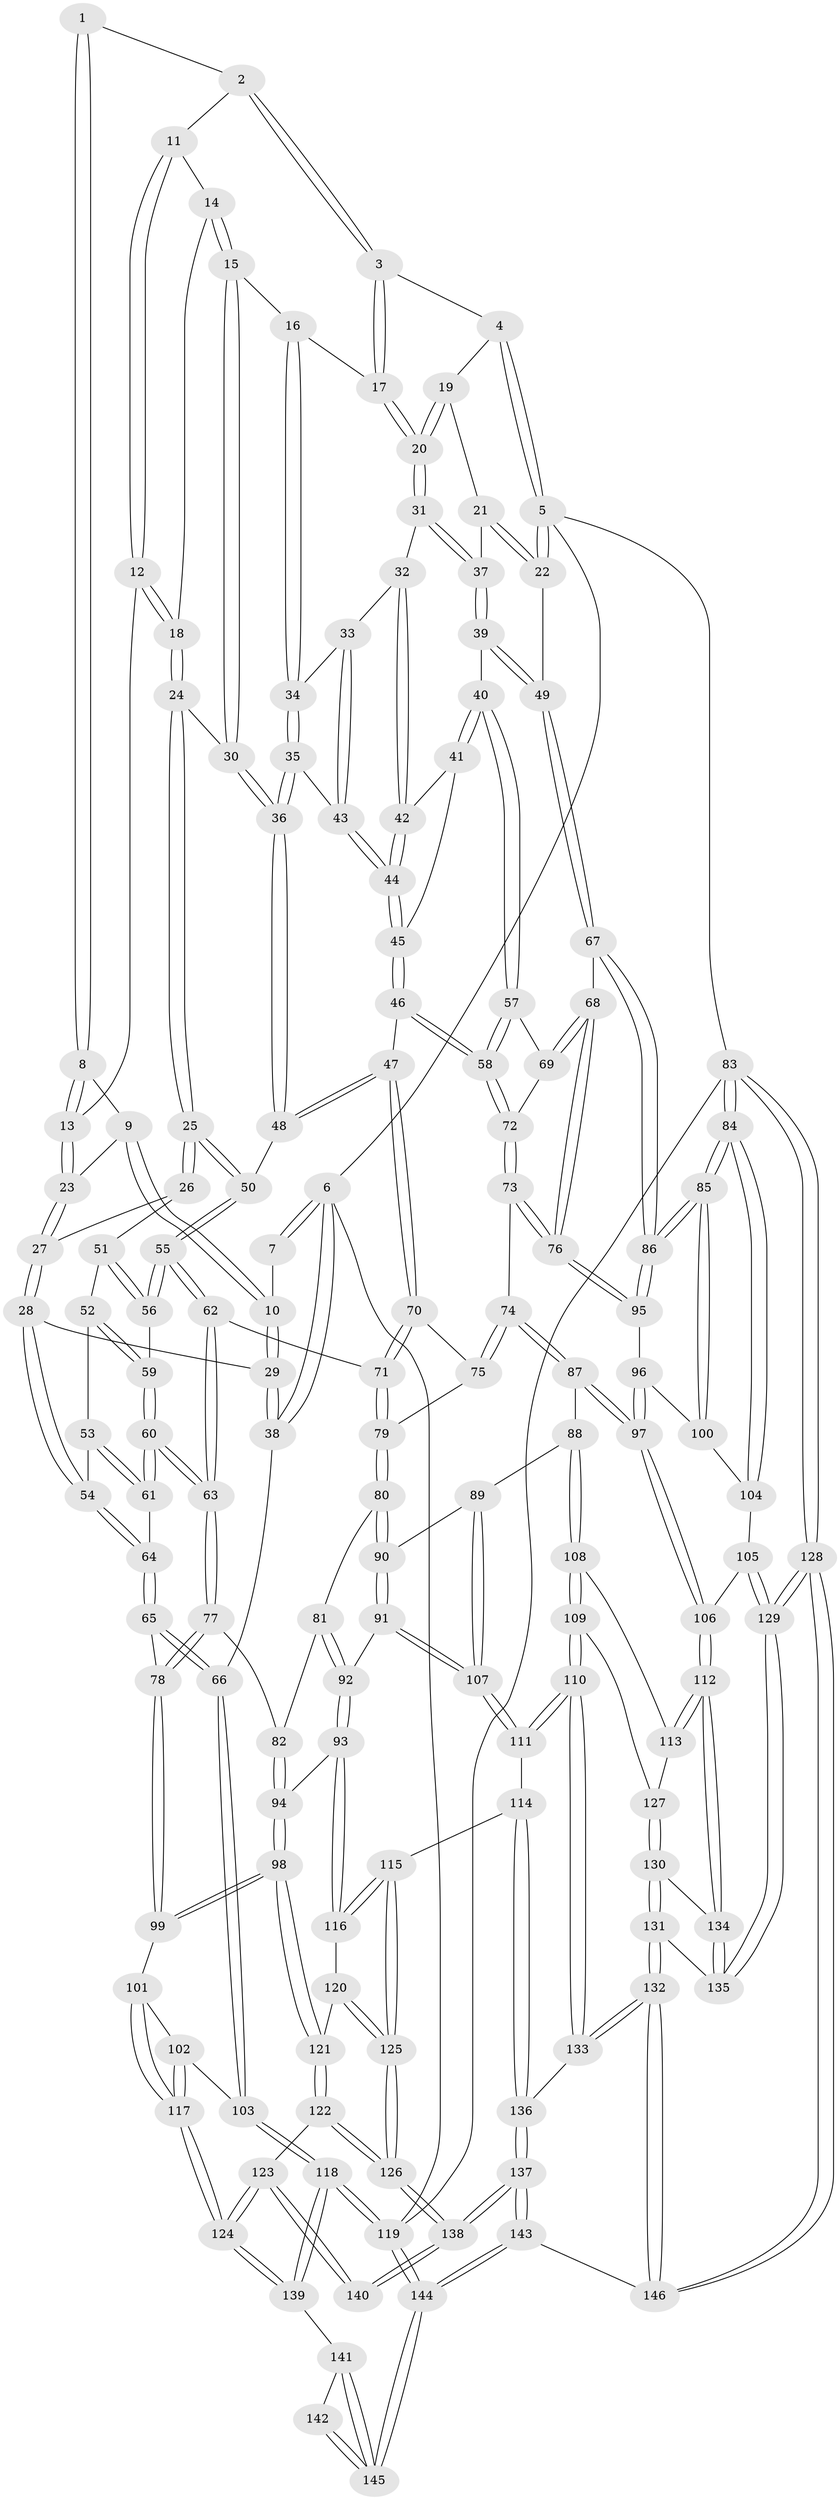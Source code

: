 // coarse degree distribution, {3: 0.12745098039215685, 4: 0.2647058823529412, 5: 0.4117647058823529, 2: 0.0196078431372549, 6: 0.14705882352941177, 7: 0.0196078431372549, 11: 0.00980392156862745}
// Generated by graph-tools (version 1.1) at 2025/04/03/04/25 22:04:46]
// undirected, 146 vertices, 362 edges
graph export_dot {
graph [start="1"]
  node [color=gray90,style=filled];
  1 [pos="+0.3034963589944347+0"];
  2 [pos="+0.31561575555101395+0"];
  3 [pos="+0.6553332803381059+0"];
  4 [pos="+0.7986698483248347+0"];
  5 [pos="+1+0"];
  6 [pos="+0+0"];
  7 [pos="+0.24382173019022144+0"];
  8 [pos="+0.23930931446126769+0"];
  9 [pos="+0.17709203690203904+0.07648527755397161"];
  10 [pos="+0.13225244867832117+0.0961542224613383"];
  11 [pos="+0.3401334259921643+0"];
  12 [pos="+0.3344187208533018+0.07235978980638637"];
  13 [pos="+0.27009245723591035+0.09517211394617811"];
  14 [pos="+0.42813273222289294+0.028878164506243753"];
  15 [pos="+0.4918306448469222+0.08630439003833941"];
  16 [pos="+0.5792492049005344+0.033448085637768785"];
  17 [pos="+0.6426222701436708+0"];
  18 [pos="+0.35517684153293594+0.09154329101679586"];
  19 [pos="+0.803152316742593+0.07575683540340451"];
  20 [pos="+0.7459395417238367+0.12132923912998825"];
  21 [pos="+0.8793107387086909+0.11543975974893791"];
  22 [pos="+1+0"];
  23 [pos="+0.2700869296003959+0.09517703315196598"];
  24 [pos="+0.41866989527350906+0.17794070671035586"];
  25 [pos="+0.3631719865688826+0.21270523794951793"];
  26 [pos="+0.3058313323814341+0.21818647947148037"];
  27 [pos="+0.2608896215100748+0.1787914967360319"];
  28 [pos="+0.04513458929568093+0.17812696202833128"];
  29 [pos="+0.028631936614200458+0.16458033140695022"];
  30 [pos="+0.4313557804337837+0.17774884907569174"];
  31 [pos="+0.7422385248217043+0.13280955836783084"];
  32 [pos="+0.7263650282719779+0.13981666675083185"];
  33 [pos="+0.6730023078285112+0.1444349388317409"];
  34 [pos="+0.6088972017118646+0.09441519906580374"];
  35 [pos="+0.5733341930872808+0.1922168186913656"];
  36 [pos="+0.4986241840943507+0.2423521999734985"];
  37 [pos="+0.8293988658359764+0.20192649588598816"];
  38 [pos="+0+0.05888161049853144"];
  39 [pos="+0.8385474588372238+0.2592214235415332"];
  40 [pos="+0.8349325459477811+0.2629485817426715"];
  41 [pos="+0.747269193960057+0.23923458335033945"];
  42 [pos="+0.724894803128947+0.20119797443206872"];
  43 [pos="+0.6526788181742461+0.22060795852210227"];
  44 [pos="+0.6593626186159015+0.24467486920838663"];
  45 [pos="+0.6607169477308538+0.26035690769648634"];
  46 [pos="+0.6447230319871047+0.31255944265404756"];
  47 [pos="+0.5378912047435062+0.31324948436394096"];
  48 [pos="+0.5065617438919918+0.2655793001180783"];
  49 [pos="+1+0.2812911487245141"];
  50 [pos="+0.37261690606402886+0.3480473073291387"];
  51 [pos="+0.298483483212505+0.2296422819576555"];
  52 [pos="+0.26574520160768916+0.2727058196669792"];
  53 [pos="+0.22087457873463992+0.28759293645494044"];
  54 [pos="+0.10049258199430319+0.26238672638172017"];
  55 [pos="+0.3725225837888051+0.3483371185780273"];
  56 [pos="+0.32798983110115537+0.32679534903540863"];
  57 [pos="+0.8302570061054377+0.2729093123121578"];
  58 [pos="+0.6844938876321442+0.353184771892531"];
  59 [pos="+0.2844696844058141+0.3173282670230339"];
  60 [pos="+0.2549325713475111+0.4491086217478013"];
  61 [pos="+0.24081610459641417+0.43228117005431305"];
  62 [pos="+0.37572864600715195+0.43801353857286357"];
  63 [pos="+0.2658675074703954+0.4706677309629589"];
  64 [pos="+0.11220758597265215+0.34275909780481234"];
  65 [pos="+0.034303314356073734+0.4771380436088076"];
  66 [pos="+0+0.5071143020511966"];
  67 [pos="+1+0.35263874194861855"];
  68 [pos="+0.8622686446728303+0.4339356059744547"];
  69 [pos="+0.8396968355912692+0.37550187836144583"];
  70 [pos="+0.5354442274708541+0.3201268648208811"];
  71 [pos="+0.41380641946796676+0.44968315449693474"];
  72 [pos="+0.6900249669029196+0.38189018900327315"];
  73 [pos="+0.6897574632002795+0.48388127344024523"];
  74 [pos="+0.6619610453520693+0.5027682879893985"];
  75 [pos="+0.5849045989987631+0.47792238554546945"];
  76 [pos="+0.8171468440205996+0.5087720570146156"];
  77 [pos="+0.24351304667208382+0.5110204133505148"];
  78 [pos="+0.20055260206750977+0.5597024180877088"];
  79 [pos="+0.45919537054482196+0.5005368233884648"];
  80 [pos="+0.459256560729533+0.5059964768607884"];
  81 [pos="+0.4136546423971811+0.5695644705937398"];
  82 [pos="+0.36633233014334965+0.588067408479247"];
  83 [pos="+1+1"];
  84 [pos="+1+0.9268812362644847"];
  85 [pos="+1+0.6499115932924235"];
  86 [pos="+1+0.5522987641368895"];
  87 [pos="+0.63403187761069+0.6204290334342544"];
  88 [pos="+0.6058188453180423+0.6331770489567798"];
  89 [pos="+0.563838323587784+0.63621678059257"];
  90 [pos="+0.5089016961083249+0.6105201453891926"];
  91 [pos="+0.4273858957389494+0.6696598432919971"];
  92 [pos="+0.4184595745156159+0.6720851751785293"];
  93 [pos="+0.39956109656352023+0.6858023777011086"];
  94 [pos="+0.36211127809158533+0.662079693732748"];
  95 [pos="+0.8413352891253428+0.5515947320419778"];
  96 [pos="+0.841267699687108+0.552485953125684"];
  97 [pos="+0.7362620099327878+0.7097919859677334"];
  98 [pos="+0.2070176650344937+0.6420165081669668"];
  99 [pos="+0.1966616089340871+0.6282420985103107"];
  100 [pos="+0.894122526315423+0.6558154394047887"];
  101 [pos="+0.14191966996967348+0.6534076369084955"];
  102 [pos="+0+0.6612803478600475"];
  103 [pos="+0+0.6090715943099517"];
  104 [pos="+0.8664353033503533+0.7442311344255845"];
  105 [pos="+0.8276134665743385+0.7554326671609699"];
  106 [pos="+0.7450013249432492+0.7386770905570059"];
  107 [pos="+0.5157466046256501+0.7158845048562694"];
  108 [pos="+0.600069914379594+0.6781985664250999"];
  109 [pos="+0.5510655582831993+0.7851105600173037"];
  110 [pos="+0.5186075210295623+0.7861766517777123"];
  111 [pos="+0.5147645148793356+0.7836070073086432"];
  112 [pos="+0.7433122862045144+0.7412205191626986"];
  113 [pos="+0.618031751420769+0.765835441163194"];
  114 [pos="+0.5064149660899782+0.783776716340806"];
  115 [pos="+0.401583378177203+0.7545536148588051"];
  116 [pos="+0.397816907010244+0.7216229144394083"];
  117 [pos="+0.07283107407595855+0.8005279180978094"];
  118 [pos="+0+1"];
  119 [pos="+0+1"];
  120 [pos="+0.25770591171924817+0.7237738894751359"];
  121 [pos="+0.21913587361596726+0.6898710092911347"];
  122 [pos="+0.19469564693014865+0.775481567155563"];
  123 [pos="+0.16992299242923997+0.8171957668968023"];
  124 [pos="+0.06732300721381594+0.8890403022635615"];
  125 [pos="+0.34411701726545263+0.8306876885369971"];
  126 [pos="+0.3391488405007812+0.8636792448654794"];
  127 [pos="+0.5817698207465204+0.7928216030517982"];
  128 [pos="+1+1"];
  129 [pos="+0.8698451682980947+0.9859418841266284"];
  130 [pos="+0.6111842451840049+0.835184444149491"];
  131 [pos="+0.5991154226729715+0.9596754441195924"];
  132 [pos="+0.597594073745839+0.9618109196992688"];
  133 [pos="+0.5196912065974+0.902818796634666"];
  134 [pos="+0.7228985578088857+0.8130648961057189"];
  135 [pos="+0.729923152464551+0.8783301989988939"];
  136 [pos="+0.3853266817537148+0.9129327940956202"];
  137 [pos="+0.3787914922431922+0.9147957787587916"];
  138 [pos="+0.33908520601611036+0.8727008367004887"];
  139 [pos="+0.062324518476010324+0.8973781359415128"];
  140 [pos="+0.30212324352669884+0.8835250705481613"];
  141 [pos="+0.19397742726377484+0.9207732595566412"];
  142 [pos="+0.28718571886208305+0.8936585024036734"];
  143 [pos="+0.3947726250819121+1"];
  144 [pos="+0.24849462561183547+1"];
  145 [pos="+0.23925628044002956+1"];
  146 [pos="+0.603178180901498+1"];
  1 -- 2;
  1 -- 8;
  1 -- 8;
  2 -- 3;
  2 -- 3;
  2 -- 11;
  3 -- 4;
  3 -- 17;
  3 -- 17;
  4 -- 5;
  4 -- 5;
  4 -- 19;
  5 -- 6;
  5 -- 22;
  5 -- 22;
  5 -- 83;
  6 -- 7;
  6 -- 7;
  6 -- 38;
  6 -- 38;
  6 -- 119;
  7 -- 10;
  8 -- 9;
  8 -- 13;
  8 -- 13;
  9 -- 10;
  9 -- 10;
  9 -- 23;
  10 -- 29;
  10 -- 29;
  11 -- 12;
  11 -- 12;
  11 -- 14;
  12 -- 13;
  12 -- 18;
  12 -- 18;
  13 -- 23;
  13 -- 23;
  14 -- 15;
  14 -- 15;
  14 -- 18;
  15 -- 16;
  15 -- 30;
  15 -- 30;
  16 -- 17;
  16 -- 34;
  16 -- 34;
  17 -- 20;
  17 -- 20;
  18 -- 24;
  18 -- 24;
  19 -- 20;
  19 -- 20;
  19 -- 21;
  20 -- 31;
  20 -- 31;
  21 -- 22;
  21 -- 22;
  21 -- 37;
  22 -- 49;
  23 -- 27;
  23 -- 27;
  24 -- 25;
  24 -- 25;
  24 -- 30;
  25 -- 26;
  25 -- 26;
  25 -- 50;
  25 -- 50;
  26 -- 27;
  26 -- 51;
  27 -- 28;
  27 -- 28;
  28 -- 29;
  28 -- 54;
  28 -- 54;
  29 -- 38;
  29 -- 38;
  30 -- 36;
  30 -- 36;
  31 -- 32;
  31 -- 37;
  31 -- 37;
  32 -- 33;
  32 -- 42;
  32 -- 42;
  33 -- 34;
  33 -- 43;
  33 -- 43;
  34 -- 35;
  34 -- 35;
  35 -- 36;
  35 -- 36;
  35 -- 43;
  36 -- 48;
  36 -- 48;
  37 -- 39;
  37 -- 39;
  38 -- 66;
  39 -- 40;
  39 -- 49;
  39 -- 49;
  40 -- 41;
  40 -- 41;
  40 -- 57;
  40 -- 57;
  41 -- 42;
  41 -- 45;
  42 -- 44;
  42 -- 44;
  43 -- 44;
  43 -- 44;
  44 -- 45;
  44 -- 45;
  45 -- 46;
  45 -- 46;
  46 -- 47;
  46 -- 58;
  46 -- 58;
  47 -- 48;
  47 -- 48;
  47 -- 70;
  47 -- 70;
  48 -- 50;
  49 -- 67;
  49 -- 67;
  50 -- 55;
  50 -- 55;
  51 -- 52;
  51 -- 56;
  51 -- 56;
  52 -- 53;
  52 -- 59;
  52 -- 59;
  53 -- 54;
  53 -- 61;
  53 -- 61;
  54 -- 64;
  54 -- 64;
  55 -- 56;
  55 -- 56;
  55 -- 62;
  55 -- 62;
  56 -- 59;
  57 -- 58;
  57 -- 58;
  57 -- 69;
  58 -- 72;
  58 -- 72;
  59 -- 60;
  59 -- 60;
  60 -- 61;
  60 -- 61;
  60 -- 63;
  60 -- 63;
  61 -- 64;
  62 -- 63;
  62 -- 63;
  62 -- 71;
  63 -- 77;
  63 -- 77;
  64 -- 65;
  64 -- 65;
  65 -- 66;
  65 -- 66;
  65 -- 78;
  66 -- 103;
  66 -- 103;
  67 -- 68;
  67 -- 86;
  67 -- 86;
  68 -- 69;
  68 -- 69;
  68 -- 76;
  68 -- 76;
  69 -- 72;
  70 -- 71;
  70 -- 71;
  70 -- 75;
  71 -- 79;
  71 -- 79;
  72 -- 73;
  72 -- 73;
  73 -- 74;
  73 -- 76;
  73 -- 76;
  74 -- 75;
  74 -- 75;
  74 -- 87;
  74 -- 87;
  75 -- 79;
  76 -- 95;
  76 -- 95;
  77 -- 78;
  77 -- 78;
  77 -- 82;
  78 -- 99;
  78 -- 99;
  79 -- 80;
  79 -- 80;
  80 -- 81;
  80 -- 90;
  80 -- 90;
  81 -- 82;
  81 -- 92;
  81 -- 92;
  82 -- 94;
  82 -- 94;
  83 -- 84;
  83 -- 84;
  83 -- 128;
  83 -- 128;
  83 -- 119;
  84 -- 85;
  84 -- 85;
  84 -- 104;
  84 -- 104;
  85 -- 86;
  85 -- 86;
  85 -- 100;
  85 -- 100;
  86 -- 95;
  86 -- 95;
  87 -- 88;
  87 -- 97;
  87 -- 97;
  88 -- 89;
  88 -- 108;
  88 -- 108;
  89 -- 90;
  89 -- 107;
  89 -- 107;
  90 -- 91;
  90 -- 91;
  91 -- 92;
  91 -- 107;
  91 -- 107;
  92 -- 93;
  92 -- 93;
  93 -- 94;
  93 -- 116;
  93 -- 116;
  94 -- 98;
  94 -- 98;
  95 -- 96;
  96 -- 97;
  96 -- 97;
  96 -- 100;
  97 -- 106;
  97 -- 106;
  98 -- 99;
  98 -- 99;
  98 -- 121;
  98 -- 121;
  99 -- 101;
  100 -- 104;
  101 -- 102;
  101 -- 117;
  101 -- 117;
  102 -- 103;
  102 -- 117;
  102 -- 117;
  103 -- 118;
  103 -- 118;
  104 -- 105;
  105 -- 106;
  105 -- 129;
  105 -- 129;
  106 -- 112;
  106 -- 112;
  107 -- 111;
  107 -- 111;
  108 -- 109;
  108 -- 109;
  108 -- 113;
  109 -- 110;
  109 -- 110;
  109 -- 127;
  110 -- 111;
  110 -- 111;
  110 -- 133;
  110 -- 133;
  111 -- 114;
  112 -- 113;
  112 -- 113;
  112 -- 134;
  112 -- 134;
  113 -- 127;
  114 -- 115;
  114 -- 136;
  114 -- 136;
  115 -- 116;
  115 -- 116;
  115 -- 125;
  115 -- 125;
  116 -- 120;
  117 -- 124;
  117 -- 124;
  118 -- 119;
  118 -- 119;
  118 -- 139;
  118 -- 139;
  119 -- 144;
  119 -- 144;
  120 -- 121;
  120 -- 125;
  120 -- 125;
  121 -- 122;
  121 -- 122;
  122 -- 123;
  122 -- 126;
  122 -- 126;
  123 -- 124;
  123 -- 124;
  123 -- 140;
  123 -- 140;
  124 -- 139;
  124 -- 139;
  125 -- 126;
  125 -- 126;
  126 -- 138;
  126 -- 138;
  127 -- 130;
  127 -- 130;
  128 -- 129;
  128 -- 129;
  128 -- 146;
  128 -- 146;
  129 -- 135;
  129 -- 135;
  130 -- 131;
  130 -- 131;
  130 -- 134;
  131 -- 132;
  131 -- 132;
  131 -- 135;
  132 -- 133;
  132 -- 133;
  132 -- 146;
  132 -- 146;
  133 -- 136;
  134 -- 135;
  134 -- 135;
  136 -- 137;
  136 -- 137;
  137 -- 138;
  137 -- 138;
  137 -- 143;
  137 -- 143;
  138 -- 140;
  138 -- 140;
  139 -- 141;
  141 -- 142;
  141 -- 145;
  141 -- 145;
  142 -- 145;
  142 -- 145;
  143 -- 144;
  143 -- 144;
  143 -- 146;
  144 -- 145;
  144 -- 145;
}
